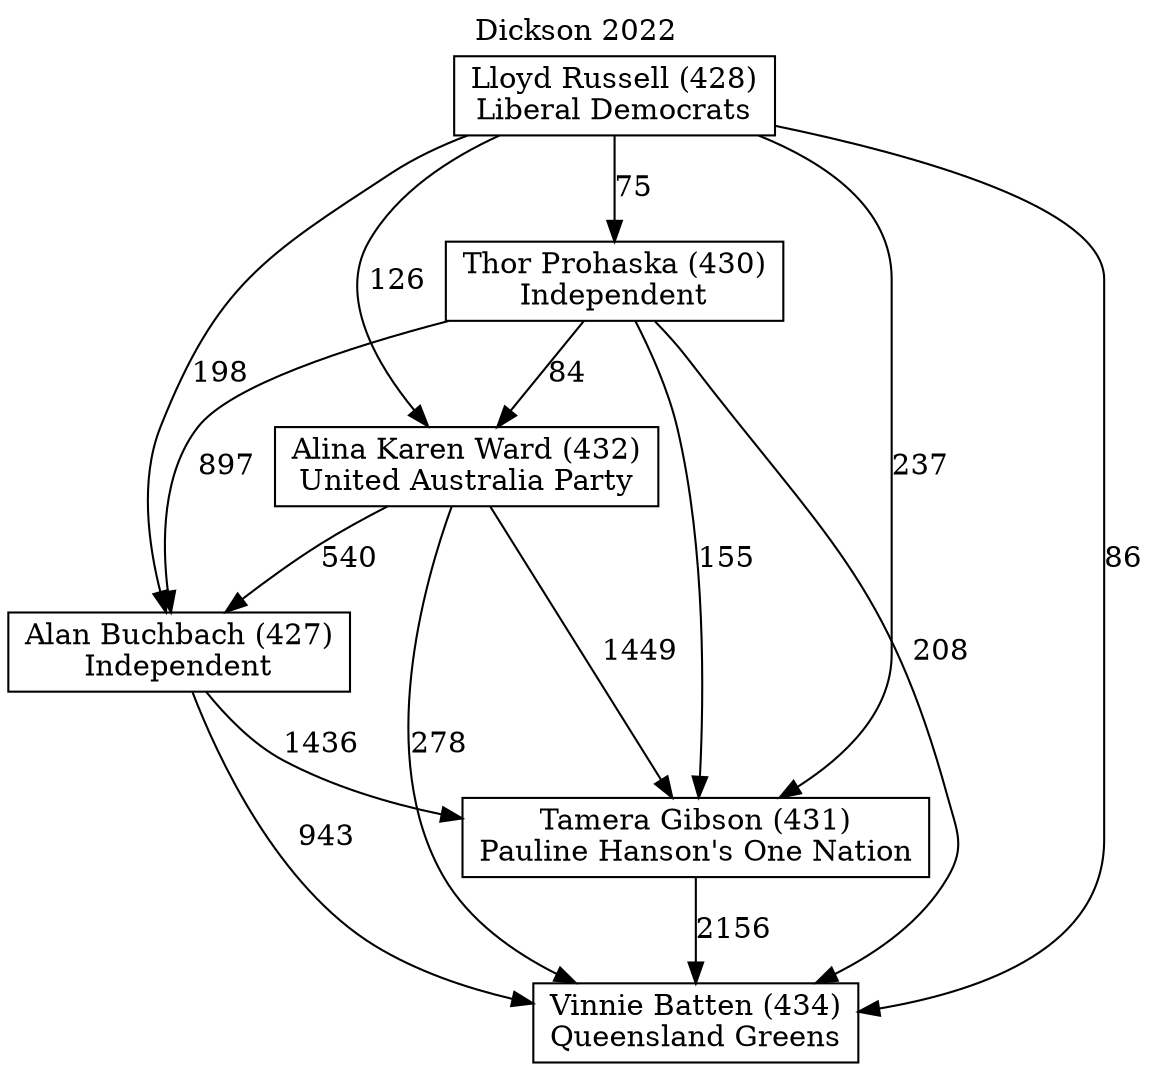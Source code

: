 // House preference flow
digraph "Vinnie Batten (434)_Dickson_2022" {
	graph [label="Dickson 2022" labelloc=t mclimit=10]
	node [shape=box]
	"Tamera Gibson (431)" [label="Tamera Gibson (431)
Pauline Hanson's One Nation"]
	"Alan Buchbach (427)" [label="Alan Buchbach (427)
Independent"]
	"Vinnie Batten (434)" [label="Vinnie Batten (434)
Queensland Greens"]
	"Lloyd Russell (428)" [label="Lloyd Russell (428)
Liberal Democrats"]
	"Alina Karen Ward (432)" [label="Alina Karen Ward (432)
United Australia Party"]
	"Thor Prohaska (430)" [label="Thor Prohaska (430)
Independent"]
	"Thor Prohaska (430)" -> "Vinnie Batten (434)" [label=208]
	"Tamera Gibson (431)" -> "Vinnie Batten (434)" [label=2156]
	"Lloyd Russell (428)" -> "Thor Prohaska (430)" [label=75]
	"Lloyd Russell (428)" -> "Alan Buchbach (427)" [label=198]
	"Thor Prohaska (430)" -> "Alan Buchbach (427)" [label=897]
	"Thor Prohaska (430)" -> "Alina Karen Ward (432)" [label=84]
	"Lloyd Russell (428)" -> "Alina Karen Ward (432)" [label=126]
	"Thor Prohaska (430)" -> "Tamera Gibson (431)" [label=155]
	"Alina Karen Ward (432)" -> "Alan Buchbach (427)" [label=540]
	"Alina Karen Ward (432)" -> "Tamera Gibson (431)" [label=1449]
	"Lloyd Russell (428)" -> "Tamera Gibson (431)" [label=237]
	"Alan Buchbach (427)" -> "Vinnie Batten (434)" [label=943]
	"Alina Karen Ward (432)" -> "Vinnie Batten (434)" [label=278]
	"Alan Buchbach (427)" -> "Tamera Gibson (431)" [label=1436]
	"Lloyd Russell (428)" -> "Vinnie Batten (434)" [label=86]
}
